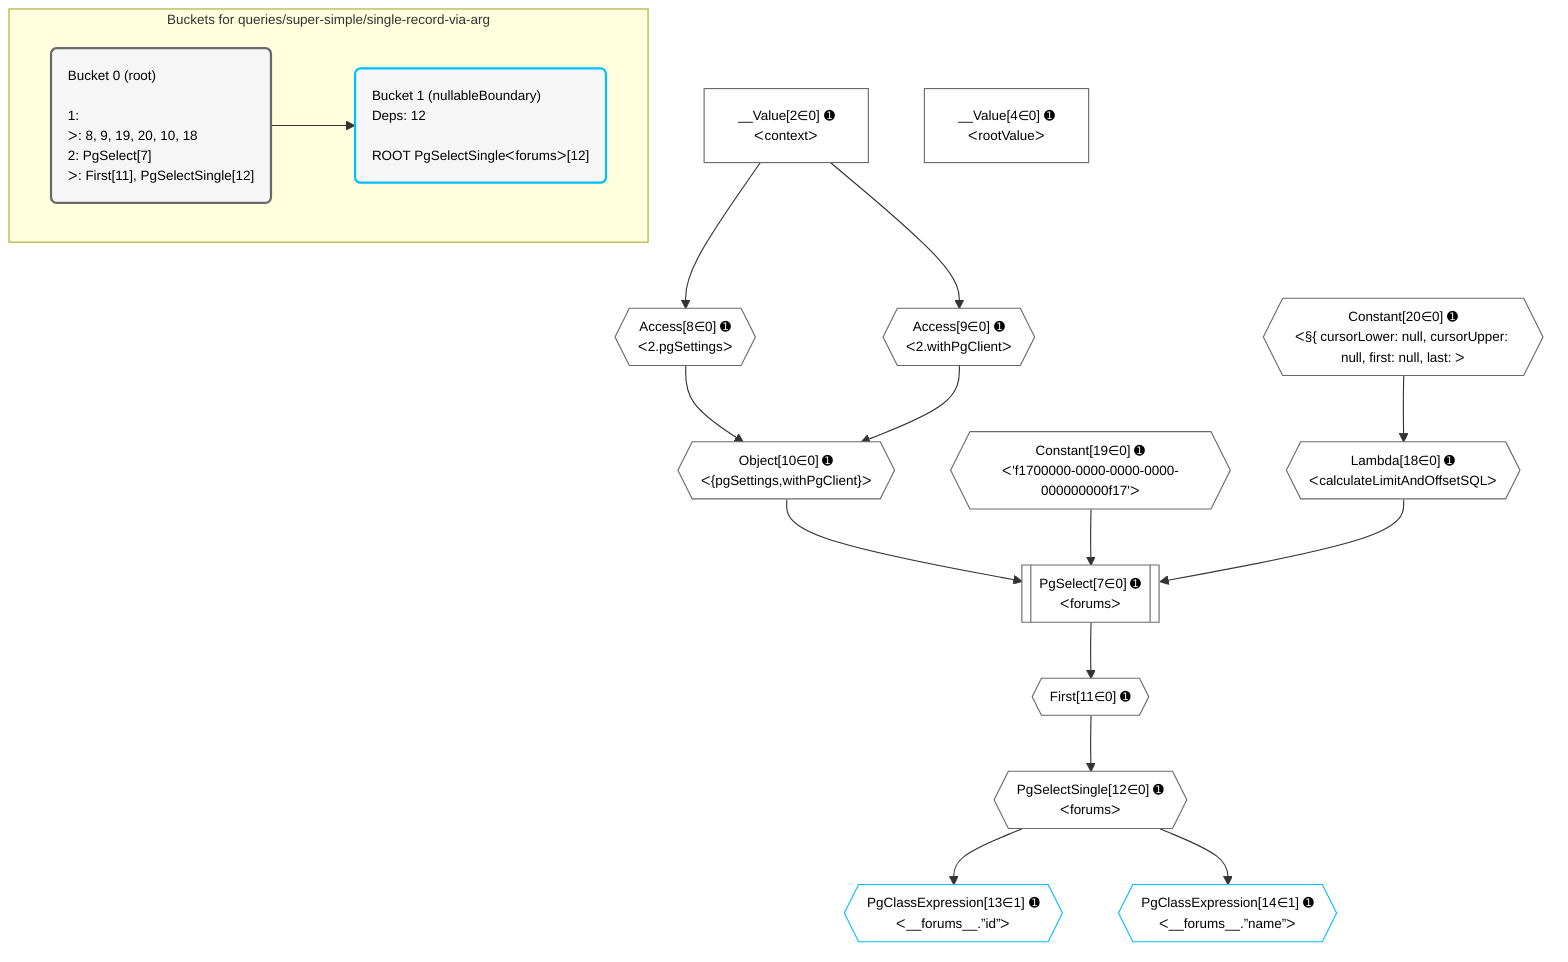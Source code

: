 %%{init: {'themeVariables': { 'fontSize': '12px'}}}%%
graph TD
    classDef path fill:#eee,stroke:#000,color:#000
    classDef plan fill:#fff,stroke-width:1px,color:#000
    classDef itemplan fill:#fff,stroke-width:2px,color:#000
    classDef unbatchedplan fill:#dff,stroke-width:1px,color:#000
    classDef sideeffectplan fill:#fcc,stroke-width:2px,color:#000
    classDef bucket fill:#f6f6f6,color:#000,stroke-width:2px,text-align:left


    %% plan dependencies
    PgSelect7[["PgSelect[7∈0] ➊<br />ᐸforumsᐳ"]]:::plan
    Object10{{"Object[10∈0] ➊<br />ᐸ{pgSettings,withPgClient}ᐳ"}}:::plan
    Constant19{{"Constant[19∈0] ➊<br />ᐸ'f1700000-0000-0000-0000-000000000f17'ᐳ"}}:::plan
    Lambda18{{"Lambda[18∈0] ➊<br />ᐸcalculateLimitAndOffsetSQLᐳ"}}:::plan
    Object10 & Constant19 & Lambda18 --> PgSelect7
    Access8{{"Access[8∈0] ➊<br />ᐸ2.pgSettingsᐳ"}}:::plan
    Access9{{"Access[9∈0] ➊<br />ᐸ2.withPgClientᐳ"}}:::plan
    Access8 & Access9 --> Object10
    __Value2["__Value[2∈0] ➊<br />ᐸcontextᐳ"]:::plan
    __Value2 --> Access8
    __Value2 --> Access9
    First11{{"First[11∈0] ➊"}}:::plan
    PgSelect7 --> First11
    PgSelectSingle12{{"PgSelectSingle[12∈0] ➊<br />ᐸforumsᐳ"}}:::plan
    First11 --> PgSelectSingle12
    Constant20{{"Constant[20∈0] ➊<br />ᐸ§{ cursorLower: null, cursorUpper: null, first: null, last: ᐳ"}}:::plan
    Constant20 --> Lambda18
    __Value4["__Value[4∈0] ➊<br />ᐸrootValueᐳ"]:::plan
    PgClassExpression13{{"PgClassExpression[13∈1] ➊<br />ᐸ__forums__.”id”ᐳ"}}:::plan
    PgSelectSingle12 --> PgClassExpression13
    PgClassExpression14{{"PgClassExpression[14∈1] ➊<br />ᐸ__forums__.”name”ᐳ"}}:::plan
    PgSelectSingle12 --> PgClassExpression14

    %% define steps

    subgraph "Buckets for queries/super-simple/single-record-via-arg"
    Bucket0("Bucket 0 (root)<br /><br />1: <br />ᐳ: 8, 9, 19, 20, 10, 18<br />2: PgSelect[7]<br />ᐳ: First[11], PgSelectSingle[12]"):::bucket
    classDef bucket0 stroke:#696969
    class Bucket0,__Value2,__Value4,PgSelect7,Access8,Access9,Object10,First11,PgSelectSingle12,Lambda18,Constant19,Constant20 bucket0
    Bucket1("Bucket 1 (nullableBoundary)<br />Deps: 12<br /><br />ROOT PgSelectSingleᐸforumsᐳ[12]"):::bucket
    classDef bucket1 stroke:#00bfff
    class Bucket1,PgClassExpression13,PgClassExpression14 bucket1
    Bucket0 --> Bucket1
    end